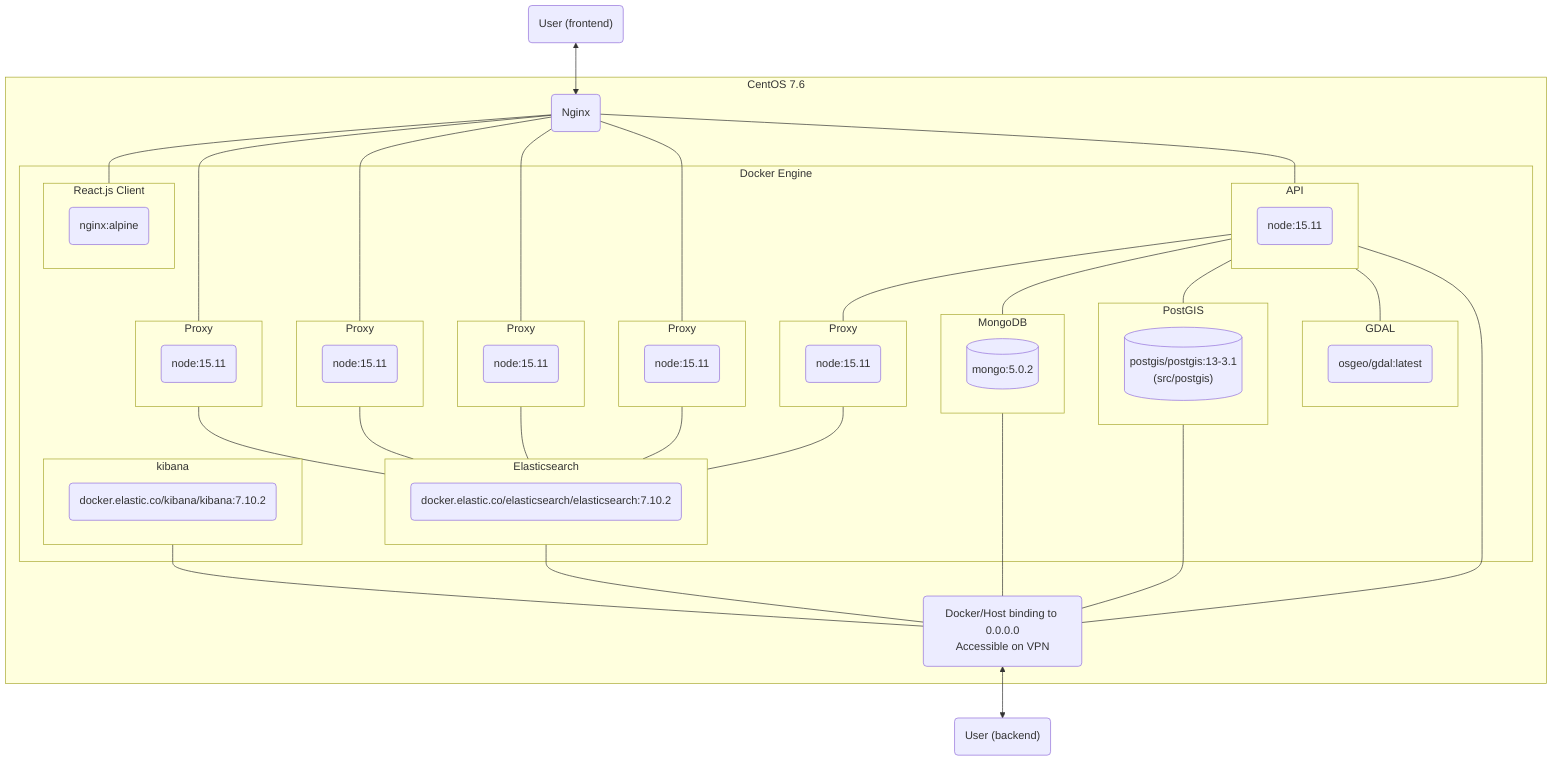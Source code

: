flowchart TD

    User("User (frontend)") <--> nginx

    %% CentOS boundary
    subgraph CentOS_boundary ["CentOS 7.6"]

        nginx(Nginx)
        nginx --- client_container
        nginx --- proxy_container_2
        nginx --- proxy_container_3
        nginx --- proxy_container_4
        nginx --- proxy_container_5
        proxy_container_2 --- es_container
        proxy_container_3 --- es_container
        proxy_container_4 --- es_container
        proxy_container_5 --- es_container
        nginx --- api_container

        %% Docker Engine boundary
        subgraph Docker_boundary ["Docker Engine"]

            %% Docker container boundaries
            subgraph client_container [React.js Client]
                client("nginx:alpine")
            end
            subgraph api_container [API]
                api("node:15.11")
            end
            subgraph proxy_container_1 [Proxy]
                ClientProxy1("node:15.11")
            end     
            subgraph proxy_container_2 [Proxy]
                ClientProxy2("node:15.11")
            end     
            subgraph proxy_container_3 [Proxy]
                ClientProxy3("node:15.11")
            end    
            subgraph proxy_container_4 [Proxy]
                ClientProxy4("node:15.11")
            end
            subgraph proxy_container_5 [Proxy]
                ApiProxy("node:15.11")
            end
            subgraph es_container ["Elasticsearch"]
                Elasticsearch(docker.elastic.co/elasticsearch/elasticsearch:7.10.2)
            end
            subgraph kibana_container[kibana]
                Kibana("docker.elastic.co/kibana/kibana:7.10.2")
            end
            subgraph mongo_container [MongoDB]
                Mongo[("mongo:5.0.2")]
            end    
            subgraph postgis_container [PostGIS]
                PostGIS[("postgis/postgis:13-3.1<br />(src/postgis)")]
            end
            subgraph gdal_container [GDAL]
                GDAL("osgeo/gdal:latest")
            end

            %% Topology
            api_container --- proxy_container_1
            proxy_container_1 --- es_container
            api_container --- mongo_container
            api_container --- postgis_container
            api_container --- gdal_container

        end
            
        docker_interface("Docker/Host binding to 0.0.0.0<br />Accessible on VPN")
        api_container --- docker_interface
        mongo_container ---- docker_interface
        postgis_container ---- docker_interface
        es_container --- docker_interface
        kibana_container --- docker_interface
    end

    docker_interface <--> User2("User (backend)")